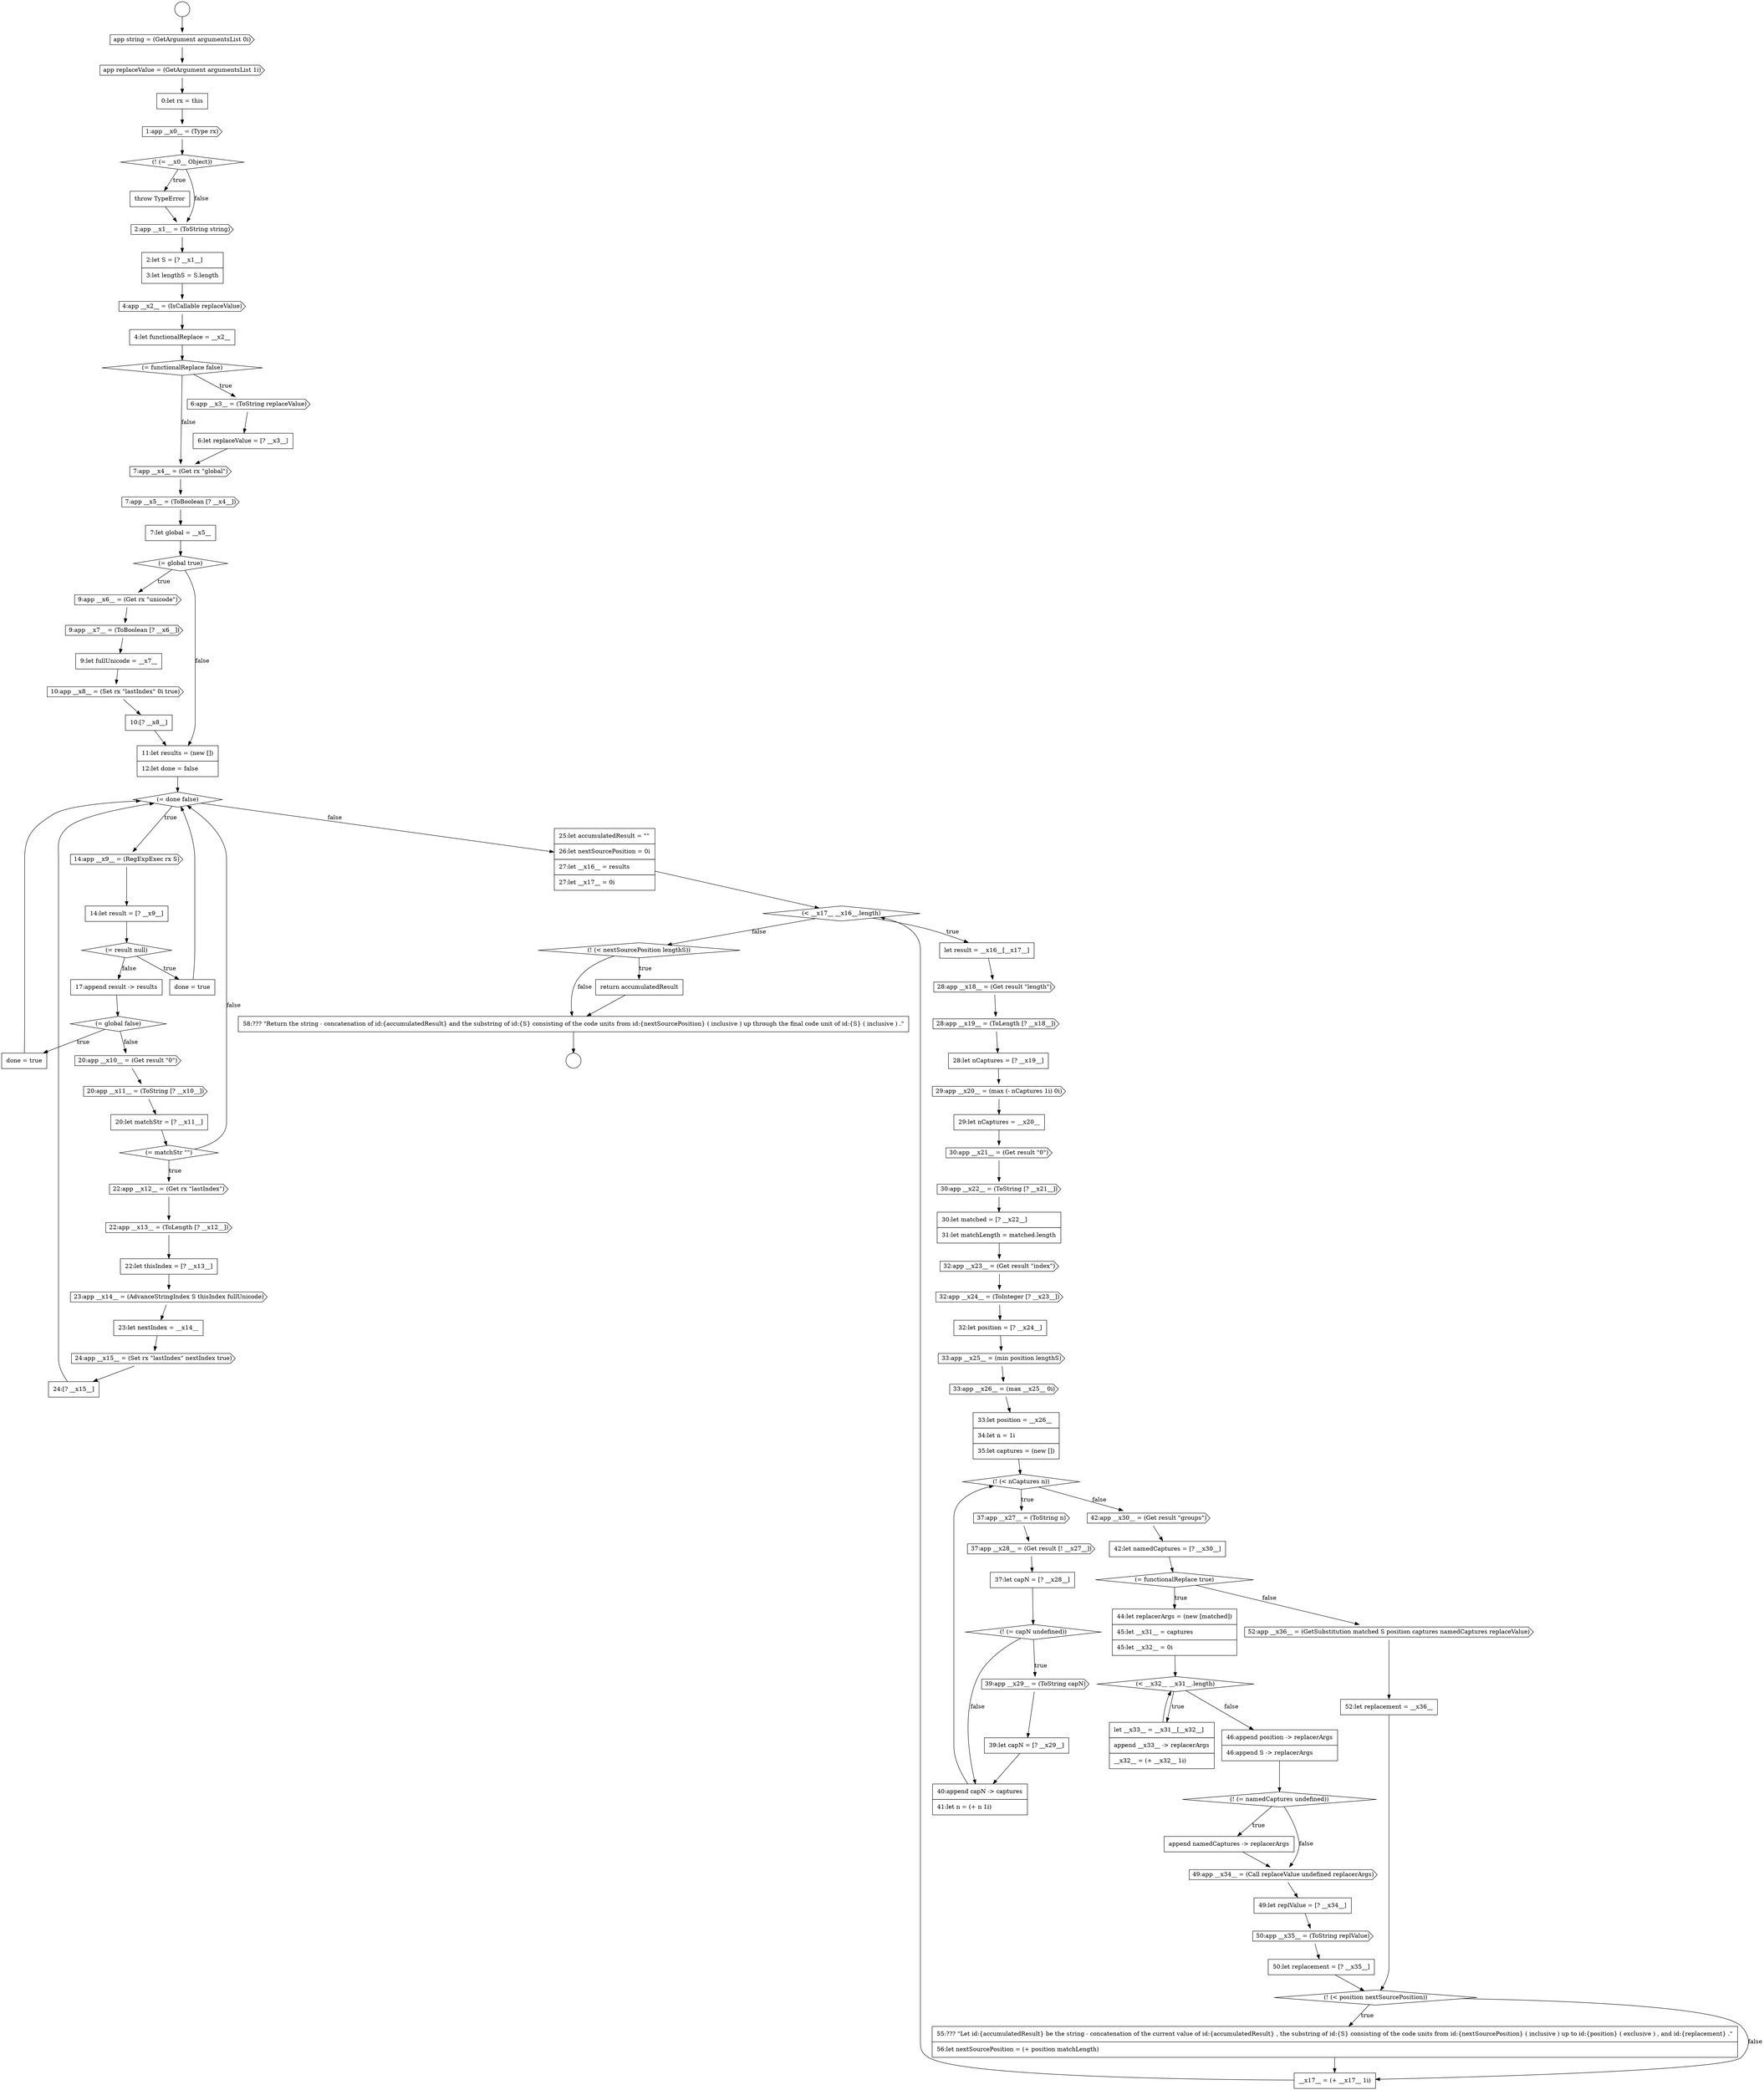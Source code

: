 digraph {
  node14132 [shape=none, margin=0, label=<<font color="black">
    <table border="0" cellborder="1" cellspacing="0" cellpadding="10">
      <tr><td align="left">10:[? __x8__]</td></tr>
    </table>
  </font>> color="black" fillcolor="white" style=filled]
  node14195 [shape=none, margin=0, label=<<font color="black">
    <table border="0" cellborder="1" cellspacing="0" cellpadding="10">
      <tr><td align="left">__x17__ = (+ __x17__ 1i)</td></tr>
    </table>
  </font>> color="black" fillcolor="white" style=filled]
  node14146 [shape=cds, label=<<font color="black">22:app __x12__ = (Get rx &quot;lastIndex&quot;)</font>> color="black" fillcolor="white" style=filled]
  node14171 [shape=cds, label=<<font color="black">37:app __x27__ = (ToString n)</font>> color="black" fillcolor="white" style=filled]
  node14139 [shape=none, margin=0, label=<<font color="black">
    <table border="0" cellborder="1" cellspacing="0" cellpadding="10">
      <tr><td align="left">17:append result -&gt; results</td></tr>
    </table>
  </font>> color="black" fillcolor="white" style=filled]
  node14181 [shape=none, margin=0, label=<<font color="black">
    <table border="0" cellborder="1" cellspacing="0" cellpadding="10">
      <tr><td align="left">44:let replacerArgs = (new [matched])</td></tr>
      <tr><td align="left">45:let __x31__ = captures</td></tr>
      <tr><td align="left">45:let __x32__ = 0i</td></tr>
    </table>
  </font>> color="black" fillcolor="white" style=filled]
  node14117 [shape=cds, label=<<font color="black">2:app __x1__ = (ToString string)</font>> color="black" fillcolor="white" style=filled]
  node14156 [shape=cds, label=<<font color="black">28:app __x18__ = (Get result &quot;length&quot;)</font>> color="black" fillcolor="white" style=filled]
  node14124 [shape=cds, label=<<font color="black">7:app __x4__ = (Get rx &quot;global&quot;)</font>> color="black" fillcolor="white" style=filled]
  node14149 [shape=cds, label=<<font color="black">23:app __x14__ = (AdvanceStringIndex S thisIndex fullUnicode)</font>> color="black" fillcolor="white" style=filled]
  node14168 [shape=cds, label=<<font color="black">33:app __x26__ = (max __x25__ 0i)</font>> color="black" fillcolor="white" style=filled]
  node14188 [shape=none, margin=0, label=<<font color="black">
    <table border="0" cellborder="1" cellspacing="0" cellpadding="10">
      <tr><td align="left">49:let replValue = [? __x34__]</td></tr>
    </table>
  </font>> color="black" fillcolor="white" style=filled]
  node14192 [shape=none, margin=0, label=<<font color="black">
    <table border="0" cellborder="1" cellspacing="0" cellpadding="10">
      <tr><td align="left">52:let replacement = __x36__</td></tr>
    </table>
  </font>> color="black" fillcolor="white" style=filled]
  node14136 [shape=none, margin=0, label=<<font color="black">
    <table border="0" cellborder="1" cellspacing="0" cellpadding="10">
      <tr><td align="left">14:let result = [? __x9__]</td></tr>
    </table>
  </font>> color="black" fillcolor="white" style=filled]
  node14173 [shape=none, margin=0, label=<<font color="black">
    <table border="0" cellborder="1" cellspacing="0" cellpadding="10">
      <tr><td align="left">37:let capN = [? __x28__]</td></tr>
    </table>
  </font>> color="black" fillcolor="white" style=filled]
  node14141 [shape=none, margin=0, label=<<font color="black">
    <table border="0" cellborder="1" cellspacing="0" cellpadding="10">
      <tr><td align="left">done = true</td></tr>
    </table>
  </font>> color="black" fillcolor="white" style=filled]
  node14164 [shape=cds, label=<<font color="black">32:app __x23__ = (Get result &quot;index&quot;)</font>> color="black" fillcolor="white" style=filled]
  node14109 [shape=circle label=" " color="black" fillcolor="white" style=filled]
  node14113 [shape=none, margin=0, label=<<font color="black">
    <table border="0" cellborder="1" cellspacing="0" cellpadding="10">
      <tr><td align="left">0:let rx = this</td></tr>
    </table>
  </font>> color="black" fillcolor="white" style=filled]
  node14128 [shape=cds, label=<<font color="black">9:app __x6__ = (Get rx &quot;unicode&quot;)</font>> color="black" fillcolor="white" style=filled]
  node14160 [shape=none, margin=0, label=<<font color="black">
    <table border="0" cellborder="1" cellspacing="0" cellpadding="10">
      <tr><td align="left">29:let nCaptures = __x20__</td></tr>
    </table>
  </font>> color="black" fillcolor="white" style=filled]
  node14196 [shape=diamond, label=<<font color="black">(! (&lt; nextSourcePosition lengthS))</font>> color="black" fillcolor="white" style=filled]
  node14184 [shape=none, margin=0, label=<<font color="black">
    <table border="0" cellborder="1" cellspacing="0" cellpadding="10">
      <tr><td align="left">46:append position -&gt; replacerArgs</td></tr>
      <tr><td align="left">46:append S -&gt; replacerArgs</td></tr>
    </table>
  </font>> color="black" fillcolor="white" style=filled]
  node14162 [shape=cds, label=<<font color="black">30:app __x22__ = (ToString [? __x21__])</font>> color="black" fillcolor="white" style=filled]
  node14167 [shape=cds, label=<<font color="black">33:app __x25__ = (min position lengthS)</font>> color="black" fillcolor="white" style=filled]
  node14135 [shape=cds, label=<<font color="black">14:app __x9__ = (RegExpExec rx S)</font>> color="black" fillcolor="white" style=filled]
  node14152 [shape=none, margin=0, label=<<font color="black">
    <table border="0" cellborder="1" cellspacing="0" cellpadding="10">
      <tr><td align="left">24:[? __x15__]</td></tr>
    </table>
  </font>> color="black" fillcolor="white" style=filled]
  node14147 [shape=cds, label=<<font color="black">22:app __x13__ = (ToLength [? __x12__])</font>> color="black" fillcolor="white" style=filled]
  node14121 [shape=diamond, label=<<font color="black">(= functionalReplace false)</font>> color="black" fillcolor="white" style=filled]
  node14120 [shape=none, margin=0, label=<<font color="black">
    <table border="0" cellborder="1" cellspacing="0" cellpadding="10">
      <tr><td align="left">4:let functionalReplace = __x2__</td></tr>
    </table>
  </font>> color="black" fillcolor="white" style=filled]
  node14142 [shape=cds, label=<<font color="black">20:app __x10__ = (Get result &quot;0&quot;)</font>> color="black" fillcolor="white" style=filled]
  node14153 [shape=none, margin=0, label=<<font color="black">
    <table border="0" cellborder="1" cellspacing="0" cellpadding="10">
      <tr><td align="left">25:let accumulatedResult = &quot;&quot;</td></tr>
      <tr><td align="left">26:let nextSourcePosition = 0i</td></tr>
      <tr><td align="left">27:let __x16__ = results</td></tr>
      <tr><td align="left">27:let __x17__ = 0i</td></tr>
    </table>
  </font>> color="black" fillcolor="white" style=filled]
  node14163 [shape=none, margin=0, label=<<font color="black">
    <table border="0" cellborder="1" cellspacing="0" cellpadding="10">
      <tr><td align="left">30:let matched = [? __x22__]</td></tr>
      <tr><td align="left">31:let matchLength = matched.length</td></tr>
    </table>
  </font>> color="black" fillcolor="white" style=filled]
  node14110 [shape=circle label=" " color="black" fillcolor="white" style=filled]
  node14189 [shape=cds, label=<<font color="black">50:app __x35__ = (ToString replValue)</font>> color="black" fillcolor="white" style=filled]
  node14131 [shape=cds, label=<<font color="black">10:app __x8__ = (Set rx &quot;lastIndex&quot; 0i true)</font>> color="black" fillcolor="white" style=filled]
  node14174 [shape=diamond, label=<<font color="black">(! (= capN undefined))</font>> color="black" fillcolor="white" style=filled]
  node14148 [shape=none, margin=0, label=<<font color="black">
    <table border="0" cellborder="1" cellspacing="0" cellpadding="10">
      <tr><td align="left">22:let thisIndex = [? __x13__]</td></tr>
    </table>
  </font>> color="black" fillcolor="white" style=filled]
  node14125 [shape=cds, label=<<font color="black">7:app __x5__ = (ToBoolean [? __x4__])</font>> color="black" fillcolor="white" style=filled]
  node14116 [shape=none, margin=0, label=<<font color="black">
    <table border="0" cellborder="1" cellspacing="0" cellpadding="10">
      <tr><td align="left">throw TypeError</td></tr>
    </table>
  </font>> color="black" fillcolor="white" style=filled]
  node14180 [shape=diamond, label=<<font color="black">(= functionalReplace true)</font>> color="black" fillcolor="white" style=filled]
  node14157 [shape=cds, label=<<font color="black">28:app __x19__ = (ToLength [? __x18__])</font>> color="black" fillcolor="white" style=filled]
  node14185 [shape=diamond, label=<<font color="black">(! (= namedCaptures undefined))</font>> color="black" fillcolor="white" style=filled]
  node14144 [shape=none, margin=0, label=<<font color="black">
    <table border="0" cellborder="1" cellspacing="0" cellpadding="10">
      <tr><td align="left">20:let matchStr = [? __x11__]</td></tr>
    </table>
  </font>> color="black" fillcolor="white" style=filled]
  node14134 [shape=diamond, label=<<font color="black">(= done false)</font>> color="black" fillcolor="white" style=filled]
  node14161 [shape=cds, label=<<font color="black">30:app __x21__ = (Get result &quot;0&quot;)</font>> color="black" fillcolor="white" style=filled]
  node14183 [shape=none, margin=0, label=<<font color="black">
    <table border="0" cellborder="1" cellspacing="0" cellpadding="10">
      <tr><td align="left">let __x33__ = __x31__[__x32__]</td></tr>
      <tr><td align="left">append __x33__ -&gt; replacerArgs</td></tr>
      <tr><td align="left">__x32__ = (+ __x32__ 1i)</td></tr>
    </table>
  </font>> color="black" fillcolor="white" style=filled]
  node14151 [shape=cds, label=<<font color="black">24:app __x15__ = (Set rx &quot;lastIndex&quot; nextIndex true)</font>> color="black" fillcolor="white" style=filled]
  node14166 [shape=none, margin=0, label=<<font color="black">
    <table border="0" cellborder="1" cellspacing="0" cellpadding="10">
      <tr><td align="left">32:let position = [? __x24__]</td></tr>
    </table>
  </font>> color="black" fillcolor="white" style=filled]
  node14119 [shape=cds, label=<<font color="black">4:app __x2__ = (IsCallable replaceValue)</font>> color="black" fillcolor="white" style=filled]
  node14193 [shape=diamond, label=<<font color="black">(! (&lt; position nextSourcePosition))</font>> color="black" fillcolor="white" style=filled]
  node14198 [shape=none, margin=0, label=<<font color="black">
    <table border="0" cellborder="1" cellspacing="0" cellpadding="10">
      <tr><td align="left">58:??? &quot;Return the string - concatenation of id:{accumulatedResult} and the substring of id:{S} consisting of the code units from id:{nextSourcePosition} ( inclusive ) up through the final code unit of id:{S} ( inclusive ) .&quot;</td></tr>
    </table>
  </font>> color="black" fillcolor="white" style=filled]
  node14122 [shape=cds, label=<<font color="black">6:app __x3__ = (ToString replaceValue)</font>> color="black" fillcolor="white" style=filled]
  node14178 [shape=cds, label=<<font color="black">42:app __x30__ = (Get result &quot;groups&quot;)</font>> color="black" fillcolor="white" style=filled]
  node14137 [shape=diamond, label=<<font color="black">(= result null)</font>> color="black" fillcolor="white" style=filled]
  node14115 [shape=diamond, label=<<font color="black">(! (= __x0__ Object))</font>> color="black" fillcolor="white" style=filled]
  node14194 [shape=none, margin=0, label=<<font color="black">
    <table border="0" cellborder="1" cellspacing="0" cellpadding="10">
      <tr><td align="left">55:??? &quot;Let id:{accumulatedResult} be the string - concatenation of the current value of id:{accumulatedResult} , the substring of id:{S} consisting of the code units from id:{nextSourcePosition} ( inclusive ) up to id:{position} ( exclusive ) , and id:{replacement} .&quot;</td></tr>
      <tr><td align="left">56:let nextSourcePosition = (+ position matchLength)</td></tr>
    </table>
  </font>> color="black" fillcolor="white" style=filled]
  node14154 [shape=diamond, label=<<font color="black">(&lt; __x17__ __x16__.length)</font>> color="black" fillcolor="white" style=filled]
  node14190 [shape=none, margin=0, label=<<font color="black">
    <table border="0" cellborder="1" cellspacing="0" cellpadding="10">
      <tr><td align="left">50:let replacement = [? __x35__]</td></tr>
    </table>
  </font>> color="black" fillcolor="white" style=filled]
  node14126 [shape=none, margin=0, label=<<font color="black">
    <table border="0" cellborder="1" cellspacing="0" cellpadding="10">
      <tr><td align="left">7:let global = __x5__</td></tr>
    </table>
  </font>> color="black" fillcolor="white" style=filled]
  node14169 [shape=none, margin=0, label=<<font color="black">
    <table border="0" cellborder="1" cellspacing="0" cellpadding="10">
      <tr><td align="left">33:let position = __x26__</td></tr>
      <tr><td align="left">34:let n = 1i</td></tr>
      <tr><td align="left">35:let captures = (new [])</td></tr>
    </table>
  </font>> color="black" fillcolor="white" style=filled]
  node14175 [shape=cds, label=<<font color="black">39:app __x29__ = (ToString capN)</font>> color="black" fillcolor="white" style=filled]
  node14111 [shape=cds, label=<<font color="black">app string = (GetArgument argumentsList 0i)</font>> color="black" fillcolor="white" style=filled]
  node14158 [shape=none, margin=0, label=<<font color="black">
    <table border="0" cellborder="1" cellspacing="0" cellpadding="10">
      <tr><td align="left">28:let nCaptures = [? __x19__]</td></tr>
    </table>
  </font>> color="black" fillcolor="white" style=filled]
  node14186 [shape=none, margin=0, label=<<font color="black">
    <table border="0" cellborder="1" cellspacing="0" cellpadding="10">
      <tr><td align="left">append namedCaptures -&gt; replacerArgs</td></tr>
    </table>
  </font>> color="black" fillcolor="white" style=filled]
  node14130 [shape=none, margin=0, label=<<font color="black">
    <table border="0" cellborder="1" cellspacing="0" cellpadding="10">
      <tr><td align="left">9:let fullUnicode = __x7__</td></tr>
    </table>
  </font>> color="black" fillcolor="white" style=filled]
  node14143 [shape=cds, label=<<font color="black">20:app __x11__ = (ToString [? __x10__])</font>> color="black" fillcolor="white" style=filled]
  node14179 [shape=none, margin=0, label=<<font color="black">
    <table border="0" cellborder="1" cellspacing="0" cellpadding="10">
      <tr><td align="left">42:let namedCaptures = [? __x30__]</td></tr>
    </table>
  </font>> color="black" fillcolor="white" style=filled]
  node14197 [shape=none, margin=0, label=<<font color="black">
    <table border="0" cellborder="1" cellspacing="0" cellpadding="10">
      <tr><td align="left">return accumulatedResult</td></tr>
    </table>
  </font>> color="black" fillcolor="white" style=filled]
  node14145 [shape=diamond, label=<<font color="black">(= matchStr &quot;&quot;)</font>> color="black" fillcolor="white" style=filled]
  node14123 [shape=none, margin=0, label=<<font color="black">
    <table border="0" cellborder="1" cellspacing="0" cellpadding="10">
      <tr><td align="left">6:let replaceValue = [? __x3__]</td></tr>
    </table>
  </font>> color="black" fillcolor="white" style=filled]
  node14118 [shape=none, margin=0, label=<<font color="black">
    <table border="0" cellborder="1" cellspacing="0" cellpadding="10">
      <tr><td align="left">2:let S = [? __x1__]</td></tr>
      <tr><td align="left">3:let lengthS = S.length</td></tr>
    </table>
  </font>> color="black" fillcolor="white" style=filled]
  node14182 [shape=diamond, label=<<font color="black">(&lt; __x32__ __x31__.length)</font>> color="black" fillcolor="white" style=filled]
  node14133 [shape=none, margin=0, label=<<font color="black">
    <table border="0" cellborder="1" cellspacing="0" cellpadding="10">
      <tr><td align="left">11:let results = (new [])</td></tr>
      <tr><td align="left">12:let done = false</td></tr>
    </table>
  </font>> color="black" fillcolor="white" style=filled]
  node14172 [shape=cds, label=<<font color="black">37:app __x28__ = (Get result [! __x27__])</font>> color="black" fillcolor="white" style=filled]
  node14150 [shape=none, margin=0, label=<<font color="black">
    <table border="0" cellborder="1" cellspacing="0" cellpadding="10">
      <tr><td align="left">23:let nextIndex = __x14__</td></tr>
    </table>
  </font>> color="black" fillcolor="white" style=filled]
  node14177 [shape=none, margin=0, label=<<font color="black">
    <table border="0" cellborder="1" cellspacing="0" cellpadding="10">
      <tr><td align="left">40:append capN -&gt; captures</td></tr>
      <tr><td align="left">41:let n = (+ n 1i)</td></tr>
    </table>
  </font>> color="black" fillcolor="white" style=filled]
  node14187 [shape=cds, label=<<font color="black">49:app __x34__ = (Call replaceValue undefined replacerArgs)</font>> color="black" fillcolor="white" style=filled]
  node14165 [shape=cds, label=<<font color="black">32:app __x24__ = (ToInteger [? __x23__])</font>> color="black" fillcolor="white" style=filled]
  node14138 [shape=none, margin=0, label=<<font color="black">
    <table border="0" cellborder="1" cellspacing="0" cellpadding="10">
      <tr><td align="left">done = true</td></tr>
    </table>
  </font>> color="black" fillcolor="white" style=filled]
  node14140 [shape=diamond, label=<<font color="black">(= global false)</font>> color="black" fillcolor="white" style=filled]
  node14176 [shape=none, margin=0, label=<<font color="black">
    <table border="0" cellborder="1" cellspacing="0" cellpadding="10">
      <tr><td align="left">39:let capN = [? __x29__]</td></tr>
    </table>
  </font>> color="black" fillcolor="white" style=filled]
  node14170 [shape=diamond, label=<<font color="black">(! (&lt; nCaptures n))</font>> color="black" fillcolor="white" style=filled]
  node14159 [shape=cds, label=<<font color="black">29:app __x20__ = (max (- nCaptures 1i) 0i)</font>> color="black" fillcolor="white" style=filled]
  node14191 [shape=cds, label=<<font color="black">52:app __x36__ = (GetSubstitution matched S position captures namedCaptures replaceValue)</font>> color="black" fillcolor="white" style=filled]
  node14127 [shape=diamond, label=<<font color="black">(= global true)</font>> color="black" fillcolor="white" style=filled]
  node14114 [shape=cds, label=<<font color="black">1:app __x0__ = (Type rx)</font>> color="black" fillcolor="white" style=filled]
  node14155 [shape=none, margin=0, label=<<font color="black">
    <table border="0" cellborder="1" cellspacing="0" cellpadding="10">
      <tr><td align="left">let result = __x16__[__x17__]</td></tr>
    </table>
  </font>> color="black" fillcolor="white" style=filled]
  node14112 [shape=cds, label=<<font color="black">app replaceValue = (GetArgument argumentsList 1i)</font>> color="black" fillcolor="white" style=filled]
  node14129 [shape=cds, label=<<font color="black">9:app __x7__ = (ToBoolean [? __x6__])</font>> color="black" fillcolor="white" style=filled]
  node14187 -> node14188 [ color="black"]
  node14138 -> node14134 [ color="black"]
  node14129 -> node14130 [ color="black"]
  node14149 -> node14150 [ color="black"]
  node14172 -> node14173 [ color="black"]
  node14115 -> node14116 [label=<<font color="black">true</font>> color="black"]
  node14115 -> node14117 [label=<<font color="black">false</font>> color="black"]
  node14176 -> node14177 [ color="black"]
  node14113 -> node14114 [ color="black"]
  node14181 -> node14182 [ color="black"]
  node14168 -> node14169 [ color="black"]
  node14147 -> node14148 [ color="black"]
  node14184 -> node14185 [ color="black"]
  node14133 -> node14134 [ color="black"]
  node14135 -> node14136 [ color="black"]
  node14155 -> node14156 [ color="black"]
  node14167 -> node14168 [ color="black"]
  node14188 -> node14189 [ color="black"]
  node14179 -> node14180 [ color="black"]
  node14132 -> node14133 [ color="black"]
  node14153 -> node14154 [ color="black"]
  node14180 -> node14181 [label=<<font color="black">true</font>> color="black"]
  node14180 -> node14191 [label=<<font color="black">false</font>> color="black"]
  node14137 -> node14138 [label=<<font color="black">true</font>> color="black"]
  node14137 -> node14139 [label=<<font color="black">false</font>> color="black"]
  node14125 -> node14126 [ color="black"]
  node14126 -> node14127 [ color="black"]
  node14196 -> node14197 [label=<<font color="black">true</font>> color="black"]
  node14196 -> node14198 [label=<<font color="black">false</font>> color="black"]
  node14185 -> node14186 [label=<<font color="black">true</font>> color="black"]
  node14185 -> node14187 [label=<<font color="black">false</font>> color="black"]
  node14127 -> node14128 [label=<<font color="black">true</font>> color="black"]
  node14127 -> node14133 [label=<<font color="black">false</font>> color="black"]
  node14186 -> node14187 [ color="black"]
  node14120 -> node14121 [ color="black"]
  node14162 -> node14163 [ color="black"]
  node14118 -> node14119 [ color="black"]
  node14134 -> node14135 [label=<<font color="black">true</font>> color="black"]
  node14134 -> node14153 [label=<<font color="black">false</font>> color="black"]
  node14190 -> node14193 [ color="black"]
  node14170 -> node14171 [label=<<font color="black">true</font>> color="black"]
  node14170 -> node14178 [label=<<font color="black">false</font>> color="black"]
  node14175 -> node14176 [ color="black"]
  node14171 -> node14172 [ color="black"]
  node14161 -> node14162 [ color="black"]
  node14191 -> node14192 [ color="black"]
  node14183 -> node14182 [ color="black"]
  node14173 -> node14174 [ color="black"]
  node14154 -> node14155 [label=<<font color="black">true</font>> color="black"]
  node14154 -> node14196 [label=<<font color="black">false</font>> color="black"]
  node14142 -> node14143 [ color="black"]
  node14116 -> node14117 [ color="black"]
  node14150 -> node14151 [ color="black"]
  node14163 -> node14164 [ color="black"]
  node14152 -> node14134 [ color="black"]
  node14143 -> node14144 [ color="black"]
  node14158 -> node14159 [ color="black"]
  node14146 -> node14147 [ color="black"]
  node14141 -> node14134 [ color="black"]
  node14124 -> node14125 [ color="black"]
  node14195 -> node14154 [ color="black"]
  node14169 -> node14170 [ color="black"]
  node14194 -> node14195 [ color="black"]
  node14119 -> node14120 [ color="black"]
  node14177 -> node14170 [ color="black"]
  node14160 -> node14161 [ color="black"]
  node14174 -> node14175 [label=<<font color="black">true</font>> color="black"]
  node14174 -> node14177 [label=<<font color="black">false</font>> color="black"]
  node14165 -> node14166 [ color="black"]
  node14148 -> node14149 [ color="black"]
  node14164 -> node14165 [ color="black"]
  node14112 -> node14113 [ color="black"]
  node14139 -> node14140 [ color="black"]
  node14130 -> node14131 [ color="black"]
  node14123 -> node14124 [ color="black"]
  node14189 -> node14190 [ color="black"]
  node14136 -> node14137 [ color="black"]
  node14192 -> node14193 [ color="black"]
  node14144 -> node14145 [ color="black"]
  node14121 -> node14122 [label=<<font color="black">true</font>> color="black"]
  node14121 -> node14124 [label=<<font color="black">false</font>> color="black"]
  node14128 -> node14129 [ color="black"]
  node14145 -> node14146 [label=<<font color="black">true</font>> color="black"]
  node14145 -> node14134 [label=<<font color="black">false</font>> color="black"]
  node14151 -> node14152 [ color="black"]
  node14193 -> node14194 [label=<<font color="black">true</font>> color="black"]
  node14193 -> node14195 [label=<<font color="black">false</font>> color="black"]
  node14111 -> node14112 [ color="black"]
  node14122 -> node14123 [ color="black"]
  node14131 -> node14132 [ color="black"]
  node14166 -> node14167 [ color="black"]
  node14159 -> node14160 [ color="black"]
  node14114 -> node14115 [ color="black"]
  node14117 -> node14118 [ color="black"]
  node14140 -> node14141 [label=<<font color="black">true</font>> color="black"]
  node14140 -> node14142 [label=<<font color="black">false</font>> color="black"]
  node14109 -> node14111 [ color="black"]
  node14182 -> node14183 [label=<<font color="black">true</font>> color="black"]
  node14182 -> node14184 [label=<<font color="black">false</font>> color="black"]
  node14157 -> node14158 [ color="black"]
  node14197 -> node14198 [ color="black"]
  node14156 -> node14157 [ color="black"]
  node14198 -> node14110 [ color="black"]
  node14178 -> node14179 [ color="black"]
}
